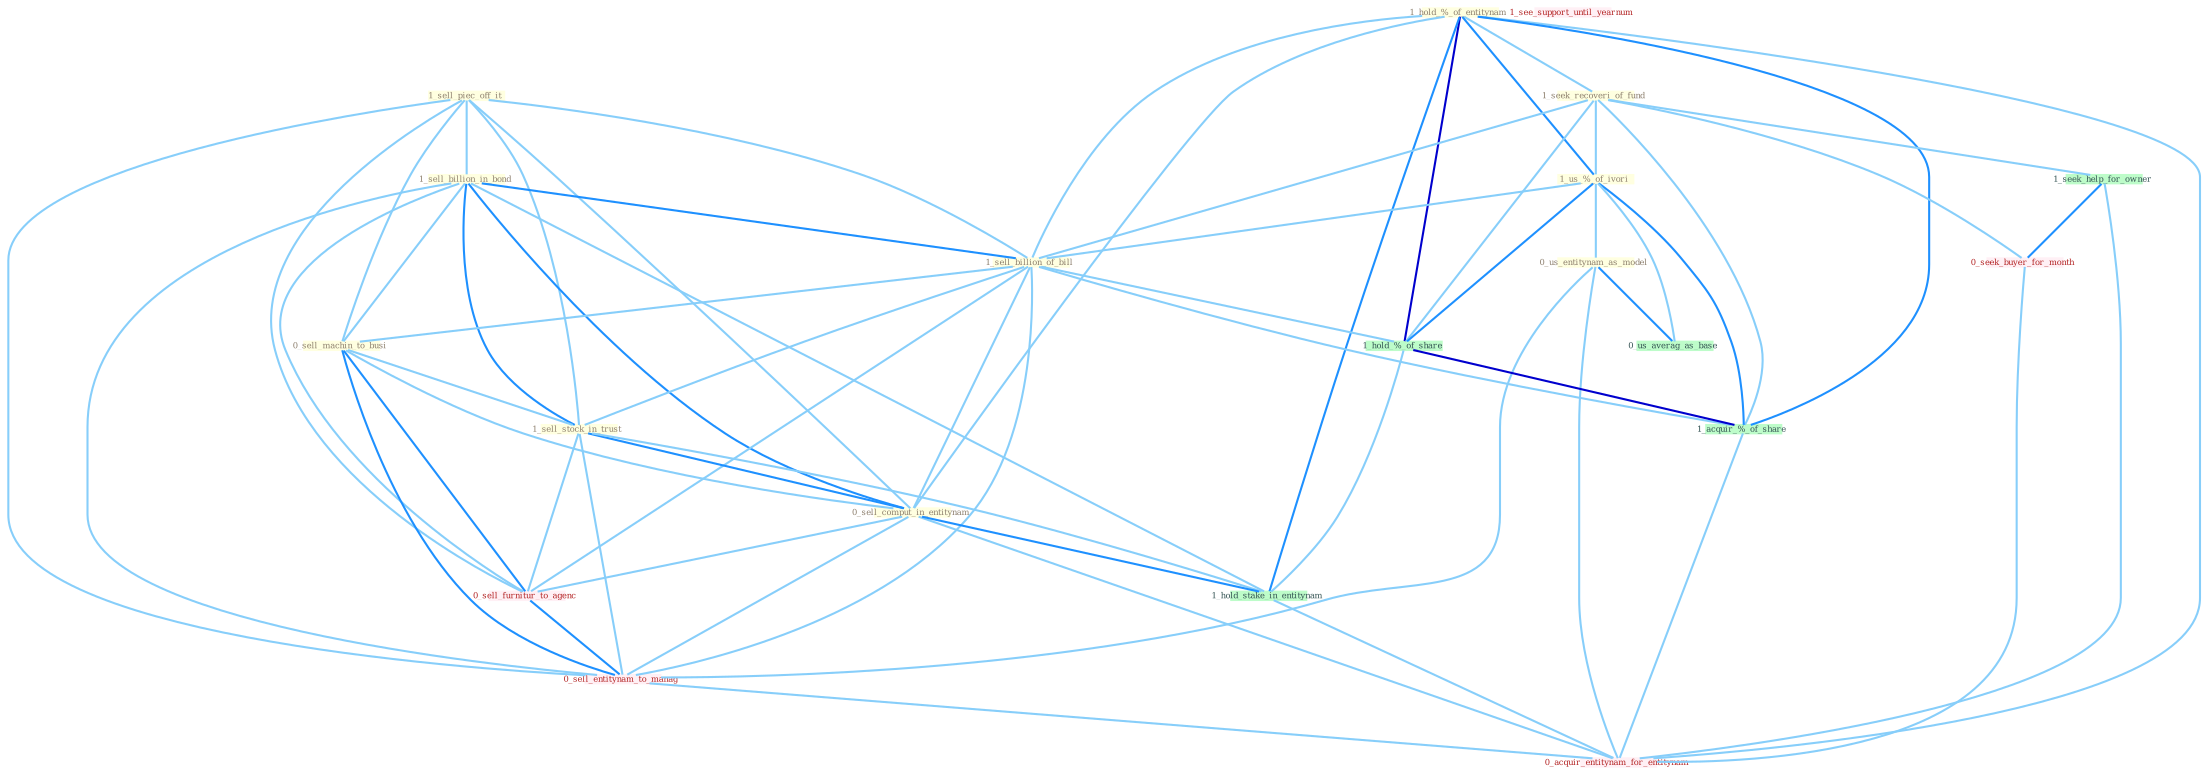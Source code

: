 Graph G{ 
    node
    [shape=polygon,style=filled,width=.5,height=.06,color="#BDFCC9",fixedsize=true,fontsize=4,
    fontcolor="#2f4f4f"];
    {node
    [color="#ffffe0", fontcolor="#8b7d6b"] "1_sell_piec_off_it " "1_hold_%_of_entitynam " "1_seek_recoveri_of_fund " "1_sell_billion_in_bond " "1_us_%_of_ivori " "0_us_entitynam_as_model " "1_sell_billion_of_bill " "0_sell_machin_to_busi " "1_sell_stock_in_trust " "0_sell_comput_in_entitynam "}
{node [color="#fff0f5", fontcolor="#b22222"] "0_seek_buyer_for_month " "1_see_support_until_yearnum " "0_sell_furnitur_to_agenc " "0_sell_entitynam_to_manag " "0_acquir_entitynam_for_entitynam "}
edge [color="#B0E2FF"];

	"1_sell_piec_off_it " -- "1_sell_billion_in_bond " [w="1", color="#87cefa" ];
	"1_sell_piec_off_it " -- "1_sell_billion_of_bill " [w="1", color="#87cefa" ];
	"1_sell_piec_off_it " -- "0_sell_machin_to_busi " [w="1", color="#87cefa" ];
	"1_sell_piec_off_it " -- "1_sell_stock_in_trust " [w="1", color="#87cefa" ];
	"1_sell_piec_off_it " -- "0_sell_comput_in_entitynam " [w="1", color="#87cefa" ];
	"1_sell_piec_off_it " -- "0_sell_furnitur_to_agenc " [w="1", color="#87cefa" ];
	"1_sell_piec_off_it " -- "0_sell_entitynam_to_manag " [w="1", color="#87cefa" ];
	"1_hold_%_of_entitynam " -- "1_seek_recoveri_of_fund " [w="1", color="#87cefa" ];
	"1_hold_%_of_entitynam " -- "1_us_%_of_ivori " [w="2", color="#1e90ff" , len=0.8];
	"1_hold_%_of_entitynam " -- "1_sell_billion_of_bill " [w="1", color="#87cefa" ];
	"1_hold_%_of_entitynam " -- "0_sell_comput_in_entitynam " [w="1", color="#87cefa" ];
	"1_hold_%_of_entitynam " -- "1_hold_%_of_share " [w="3", color="#0000cd" , len=0.6];
	"1_hold_%_of_entitynam " -- "1_hold_stake_in_entitynam " [w="2", color="#1e90ff" , len=0.8];
	"1_hold_%_of_entitynam " -- "1_acquir_%_of_share " [w="2", color="#1e90ff" , len=0.8];
	"1_hold_%_of_entitynam " -- "0_acquir_entitynam_for_entitynam " [w="1", color="#87cefa" ];
	"1_seek_recoveri_of_fund " -- "1_us_%_of_ivori " [w="1", color="#87cefa" ];
	"1_seek_recoveri_of_fund " -- "1_sell_billion_of_bill " [w="1", color="#87cefa" ];
	"1_seek_recoveri_of_fund " -- "1_hold_%_of_share " [w="1", color="#87cefa" ];
	"1_seek_recoveri_of_fund " -- "1_seek_help_for_owner " [w="1", color="#87cefa" ];
	"1_seek_recoveri_of_fund " -- "0_seek_buyer_for_month " [w="1", color="#87cefa" ];
	"1_seek_recoveri_of_fund " -- "1_acquir_%_of_share " [w="1", color="#87cefa" ];
	"1_sell_billion_in_bond " -- "1_sell_billion_of_bill " [w="2", color="#1e90ff" , len=0.8];
	"1_sell_billion_in_bond " -- "0_sell_machin_to_busi " [w="1", color="#87cefa" ];
	"1_sell_billion_in_bond " -- "1_sell_stock_in_trust " [w="2", color="#1e90ff" , len=0.8];
	"1_sell_billion_in_bond " -- "0_sell_comput_in_entitynam " [w="2", color="#1e90ff" , len=0.8];
	"1_sell_billion_in_bond " -- "1_hold_stake_in_entitynam " [w="1", color="#87cefa" ];
	"1_sell_billion_in_bond " -- "0_sell_furnitur_to_agenc " [w="1", color="#87cefa" ];
	"1_sell_billion_in_bond " -- "0_sell_entitynam_to_manag " [w="1", color="#87cefa" ];
	"1_us_%_of_ivori " -- "0_us_entitynam_as_model " [w="1", color="#87cefa" ];
	"1_us_%_of_ivori " -- "1_sell_billion_of_bill " [w="1", color="#87cefa" ];
	"1_us_%_of_ivori " -- "1_hold_%_of_share " [w="2", color="#1e90ff" , len=0.8];
	"1_us_%_of_ivori " -- "1_acquir_%_of_share " [w="2", color="#1e90ff" , len=0.8];
	"1_us_%_of_ivori " -- "0_us_averag_as_base " [w="1", color="#87cefa" ];
	"0_us_entitynam_as_model " -- "0_us_averag_as_base " [w="2", color="#1e90ff" , len=0.8];
	"0_us_entitynam_as_model " -- "0_sell_entitynam_to_manag " [w="1", color="#87cefa" ];
	"0_us_entitynam_as_model " -- "0_acquir_entitynam_for_entitynam " [w="1", color="#87cefa" ];
	"1_sell_billion_of_bill " -- "0_sell_machin_to_busi " [w="1", color="#87cefa" ];
	"1_sell_billion_of_bill " -- "1_sell_stock_in_trust " [w="1", color="#87cefa" ];
	"1_sell_billion_of_bill " -- "0_sell_comput_in_entitynam " [w="1", color="#87cefa" ];
	"1_sell_billion_of_bill " -- "1_hold_%_of_share " [w="1", color="#87cefa" ];
	"1_sell_billion_of_bill " -- "1_acquir_%_of_share " [w="1", color="#87cefa" ];
	"1_sell_billion_of_bill " -- "0_sell_furnitur_to_agenc " [w="1", color="#87cefa" ];
	"1_sell_billion_of_bill " -- "0_sell_entitynam_to_manag " [w="1", color="#87cefa" ];
	"0_sell_machin_to_busi " -- "1_sell_stock_in_trust " [w="1", color="#87cefa" ];
	"0_sell_machin_to_busi " -- "0_sell_comput_in_entitynam " [w="1", color="#87cefa" ];
	"0_sell_machin_to_busi " -- "0_sell_furnitur_to_agenc " [w="2", color="#1e90ff" , len=0.8];
	"0_sell_machin_to_busi " -- "0_sell_entitynam_to_manag " [w="2", color="#1e90ff" , len=0.8];
	"1_sell_stock_in_trust " -- "0_sell_comput_in_entitynam " [w="2", color="#1e90ff" , len=0.8];
	"1_sell_stock_in_trust " -- "1_hold_stake_in_entitynam " [w="1", color="#87cefa" ];
	"1_sell_stock_in_trust " -- "0_sell_furnitur_to_agenc " [w="1", color="#87cefa" ];
	"1_sell_stock_in_trust " -- "0_sell_entitynam_to_manag " [w="1", color="#87cefa" ];
	"0_sell_comput_in_entitynam " -- "1_hold_stake_in_entitynam " [w="2", color="#1e90ff" , len=0.8];
	"0_sell_comput_in_entitynam " -- "0_sell_furnitur_to_agenc " [w="1", color="#87cefa" ];
	"0_sell_comput_in_entitynam " -- "0_sell_entitynam_to_manag " [w="1", color="#87cefa" ];
	"0_sell_comput_in_entitynam " -- "0_acquir_entitynam_for_entitynam " [w="1", color="#87cefa" ];
	"1_hold_%_of_share " -- "1_hold_stake_in_entitynam " [w="1", color="#87cefa" ];
	"1_hold_%_of_share " -- "1_acquir_%_of_share " [w="3", color="#0000cd" , len=0.6];
	"1_hold_stake_in_entitynam " -- "0_acquir_entitynam_for_entitynam " [w="1", color="#87cefa" ];
	"1_seek_help_for_owner " -- "0_seek_buyer_for_month " [w="2", color="#1e90ff" , len=0.8];
	"1_seek_help_for_owner " -- "0_acquir_entitynam_for_entitynam " [w="1", color="#87cefa" ];
	"0_seek_buyer_for_month " -- "0_acquir_entitynam_for_entitynam " [w="1", color="#87cefa" ];
	"1_acquir_%_of_share " -- "0_acquir_entitynam_for_entitynam " [w="1", color="#87cefa" ];
	"0_sell_furnitur_to_agenc " -- "0_sell_entitynam_to_manag " [w="2", color="#1e90ff" , len=0.8];
	"0_sell_entitynam_to_manag " -- "0_acquir_entitynam_for_entitynam " [w="1", color="#87cefa" ];
}